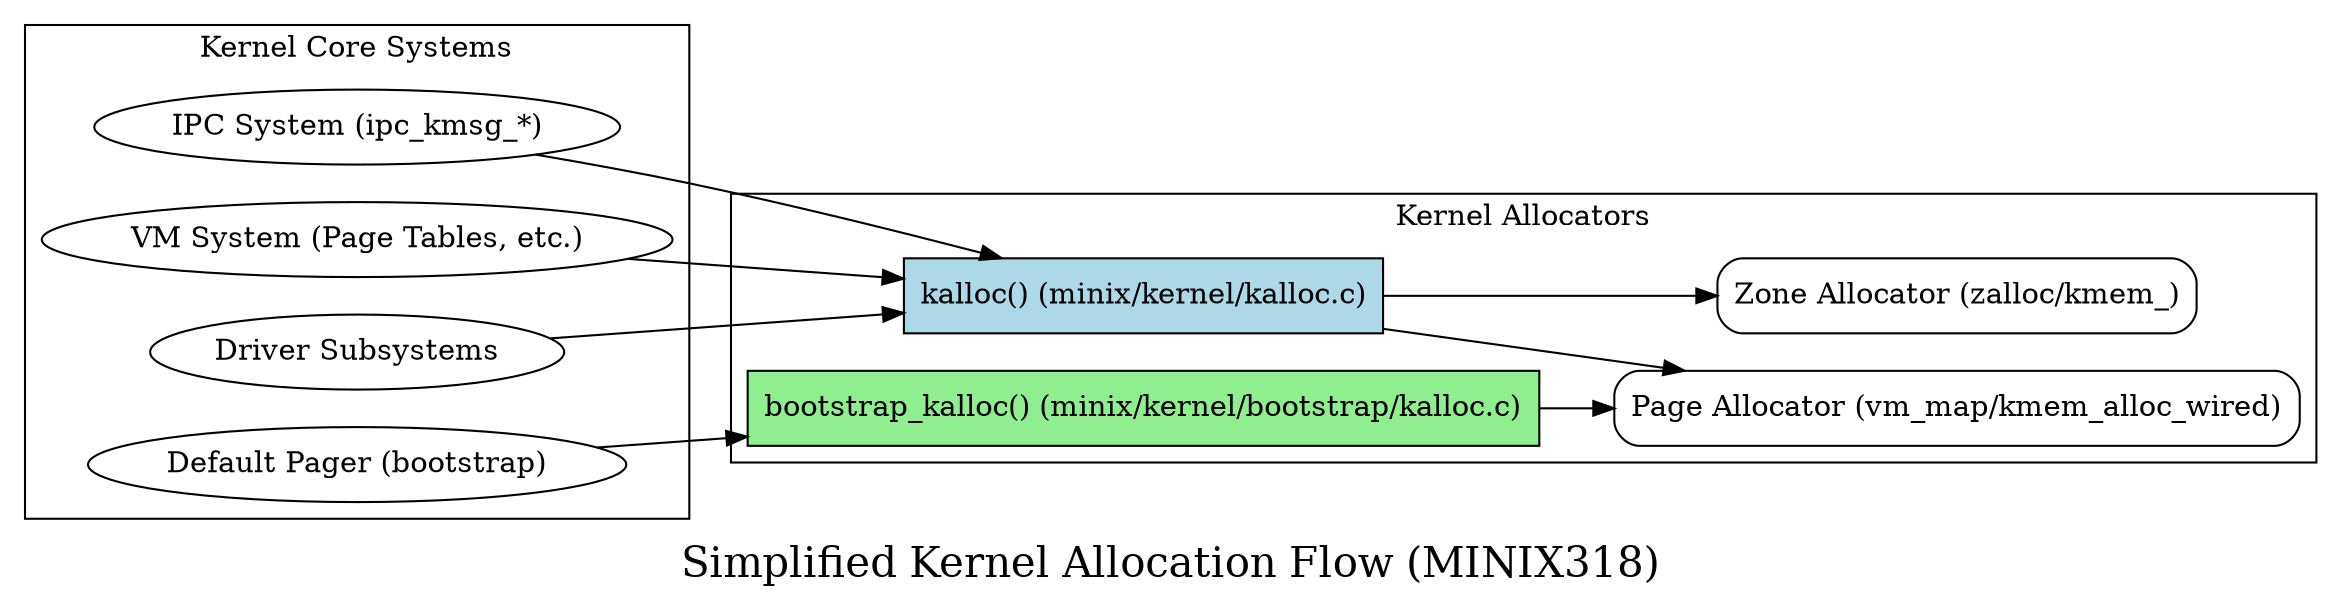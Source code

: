 digraph KernelAllocationFlow {
    rankdir=LR;
    node [shape=box, style=rounded];

    subgraph cluster_kernel_core {
        label = "Kernel Core Systems";
        "IPC System (ipc_kmsg_*)" [shape=ellipse];
        "VM System (Page Tables, etc.)" [shape=ellipse];
        "Driver Subsystems" [shape=ellipse];
        "Default Pager (bootstrap)" [shape=ellipse];
    }

    subgraph cluster_kernel_allocators {
        label = "Kernel Allocators";
        "kalloc() (minix/kernel/kalloc.c)" [style="filled", fillcolor=lightblue];
        "bootstrap_kalloc() (minix/kernel/bootstrap/kalloc.c)" [style="filled", fillcolor=lightgreen];
        "Zone Allocator (zalloc/kmem_)" ;
        "Page Allocator (vm_map/kmem_alloc_wired)";
    }

    "IPC System (ipc_kmsg_*)" -> "kalloc() (minix/kernel/kalloc.c)";
    "VM System (Page Tables, etc.)" -> "kalloc() (minix/kernel/kalloc.c)";
    "Driver Subsystems" -> "kalloc() (minix/kernel/kalloc.c)";

    "Default Pager (bootstrap)" -> "bootstrap_kalloc() (minix/kernel/bootstrap/kalloc.c)";

    "kalloc() (minix/kernel/kalloc.c)" -> "Zone Allocator (zalloc/kmem_)";
    "kalloc() (minix/kernel/kalloc.c)" -> "Page Allocator (vm_map/kmem_alloc_wired)";
    "bootstrap_kalloc() (minix/kernel/bootstrap/kalloc.c)" -> "Page Allocator (vm_map/kmem_alloc_wired)";

    label = "Simplified Kernel Allocation Flow (MINIX318)";
    fontsize=20;
}
